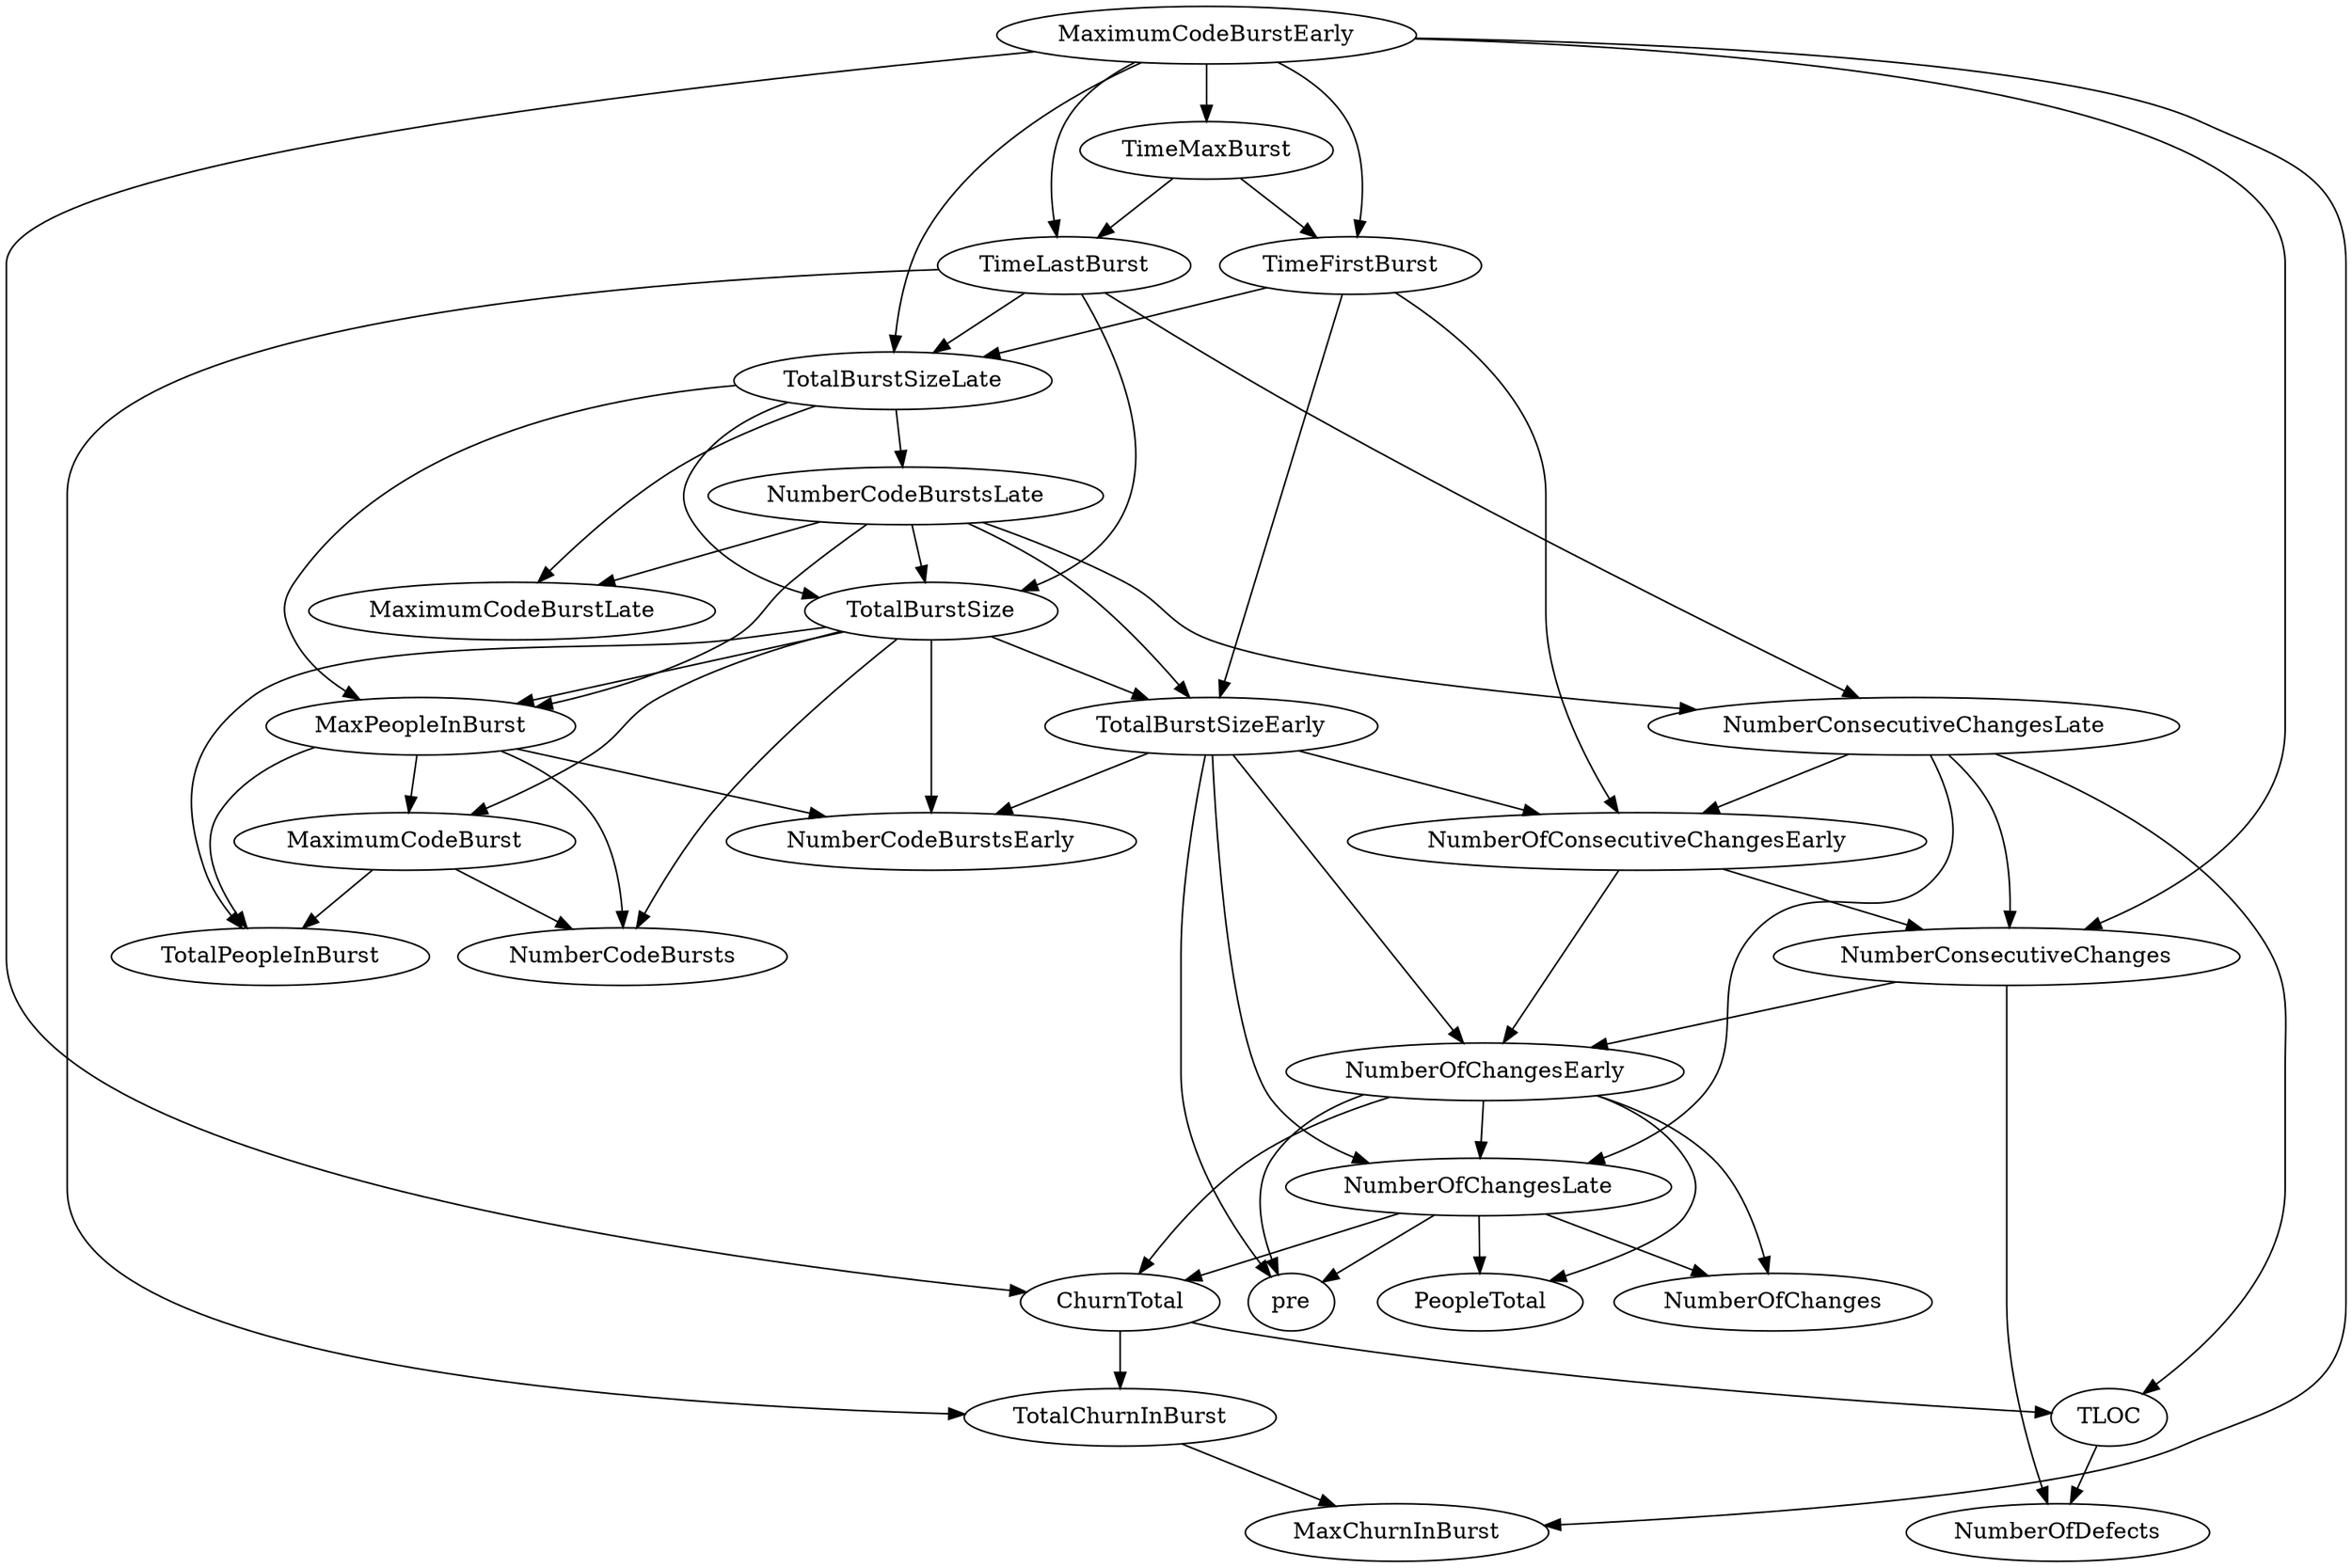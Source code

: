 digraph {
   TotalPeopleInBurst;
   MaximumCodeBurstLate;
   NumberOfChanges;
   MaxPeopleInBurst;
   TotalBurstSizeLate;
   NumberCodeBurstsLate;
   NumberOfChangesLate;
   NumberOfChangesEarly;
   MaxChurnInBurst;
   MaximumCodeBurstEarly;
   NumberCodeBurstsEarly;
   TimeFirstBurst;
   TotalChurnInBurst;
   ChurnTotal;
   MaximumCodeBurst;
   NumberOfConsecutiveChangesEarly;
   NumberConsecutiveChangesLate;
   TotalBurstSizeEarly;
   TotalBurstSize;
   TimeMaxBurst;
   NumberConsecutiveChanges;
   TimeLastBurst;
   NumberCodeBursts;
   PeopleTotal;
   pre;
   NumberOfDefects;
   TLOC;
   MaxPeopleInBurst -> TotalPeopleInBurst;
   MaxPeopleInBurst -> NumberCodeBurstsEarly;
   MaxPeopleInBurst -> MaximumCodeBurst;
   MaxPeopleInBurst -> NumberCodeBursts;
   TotalBurstSizeLate -> MaximumCodeBurstLate;
   TotalBurstSizeLate -> MaxPeopleInBurst;
   TotalBurstSizeLate -> NumberCodeBurstsLate;
   TotalBurstSizeLate -> TotalBurstSize;
   NumberCodeBurstsLate -> MaximumCodeBurstLate;
   NumberCodeBurstsLate -> MaxPeopleInBurst;
   NumberCodeBurstsLate -> NumberConsecutiveChangesLate;
   NumberCodeBurstsLate -> TotalBurstSizeEarly;
   NumberCodeBurstsLate -> TotalBurstSize;
   NumberOfChangesLate -> NumberOfChanges;
   NumberOfChangesLate -> ChurnTotal;
   NumberOfChangesLate -> PeopleTotal;
   NumberOfChangesLate -> pre;
   NumberOfChangesEarly -> NumberOfChanges;
   NumberOfChangesEarly -> NumberOfChangesLate;
   NumberOfChangesEarly -> ChurnTotal;
   NumberOfChangesEarly -> PeopleTotal;
   NumberOfChangesEarly -> pre;
   MaximumCodeBurstEarly -> TotalBurstSizeLate;
   MaximumCodeBurstEarly -> MaxChurnInBurst;
   MaximumCodeBurstEarly -> TimeFirstBurst;
   MaximumCodeBurstEarly -> ChurnTotal;
   MaximumCodeBurstEarly -> TimeMaxBurst;
   MaximumCodeBurstEarly -> NumberConsecutiveChanges;
   MaximumCodeBurstEarly -> TimeLastBurst;
   TimeFirstBurst -> TotalBurstSizeLate;
   TimeFirstBurst -> NumberOfConsecutiveChangesEarly;
   TimeFirstBurst -> TotalBurstSizeEarly;
   TotalChurnInBurst -> MaxChurnInBurst;
   ChurnTotal -> TotalChurnInBurst;
   ChurnTotal -> TLOC;
   MaximumCodeBurst -> TotalPeopleInBurst;
   MaximumCodeBurst -> NumberCodeBursts;
   NumberOfConsecutiveChangesEarly -> NumberOfChangesEarly;
   NumberOfConsecutiveChangesEarly -> NumberConsecutiveChanges;
   NumberConsecutiveChangesLate -> NumberOfChangesLate;
   NumberConsecutiveChangesLate -> NumberOfConsecutiveChangesEarly;
   NumberConsecutiveChangesLate -> NumberConsecutiveChanges;
   NumberConsecutiveChangesLate -> TLOC;
   TotalBurstSizeEarly -> NumberOfChangesLate;
   TotalBurstSizeEarly -> NumberOfChangesEarly;
   TotalBurstSizeEarly -> NumberCodeBurstsEarly;
   TotalBurstSizeEarly -> NumberOfConsecutiveChangesEarly;
   TotalBurstSizeEarly -> pre;
   TotalBurstSize -> TotalPeopleInBurst;
   TotalBurstSize -> MaxPeopleInBurst;
   TotalBurstSize -> NumberCodeBurstsEarly;
   TotalBurstSize -> MaximumCodeBurst;
   TotalBurstSize -> TotalBurstSizeEarly;
   TotalBurstSize -> NumberCodeBursts;
   TimeMaxBurst -> TimeFirstBurst;
   TimeMaxBurst -> TimeLastBurst;
   NumberConsecutiveChanges -> NumberOfChangesEarly;
   NumberConsecutiveChanges -> NumberOfDefects;
   TimeLastBurst -> TotalBurstSizeLate;
   TimeLastBurst -> TotalChurnInBurst;
   TimeLastBurst -> NumberConsecutiveChangesLate;
   TimeLastBurst -> TotalBurstSize;
   TLOC -> NumberOfDefects;
}
